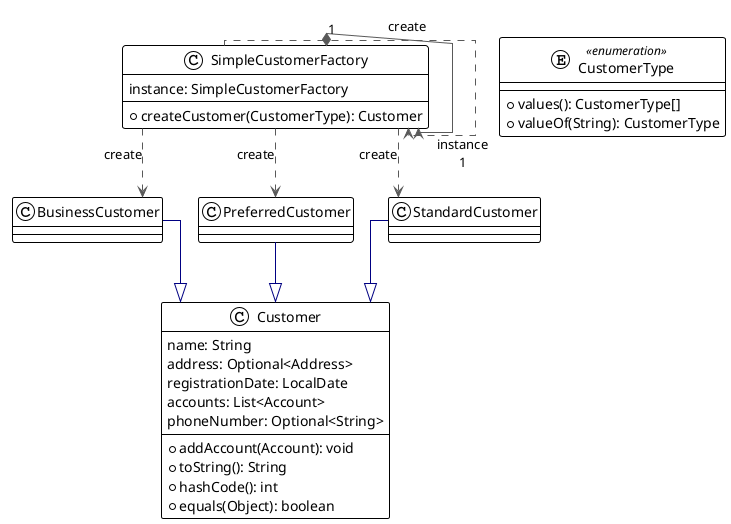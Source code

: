 @startuml

!theme plain
top to bottom direction
skinparam linetype ortho

class BusinessCustomer
class Customer {
  + addAccount(Account): void
  + toString(): String
  + hashCode(): int
  + equals(Object): boolean
   name: String
   address: Optional<Address>
   registrationDate: LocalDate
   accounts: List<Account>
   phoneNumber: Optional<String>
}
enum CustomerType << enumeration >> {
  + values(): CustomerType[]
  + valueOf(String): CustomerType
}
class PreferredCustomer
class SimpleCustomerFactory {
  + createCustomer(CustomerType): Customer
   instance: SimpleCustomerFactory
}
class StandardCustomer

BusinessCustomer       -[#000082,plain]-^  Customer              
PreferredCustomer      -[#000082,plain]-^  Customer              
SimpleCustomerFactory  -[#595959,dashed]->  BusinessCustomer      : "«create»"
SimpleCustomerFactory  -[#595959,dashed]->  PreferredCustomer     : "«create»"
SimpleCustomerFactory "1" *-[#595959,plain]-> "instance\n1" SimpleCustomerFactory 
SimpleCustomerFactory  -[#595959,dashed]->  SimpleCustomerFactory : "«create»"
SimpleCustomerFactory  -[#595959,dashed]->  StandardCustomer      : "«create»"
StandardCustomer       -[#000082,plain]-^  Customer              
@enduml
